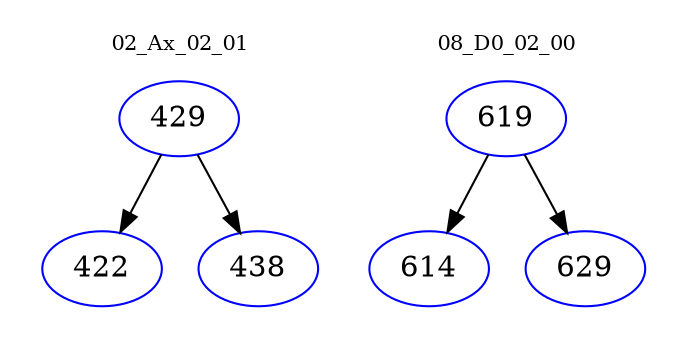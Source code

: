 digraph{
subgraph cluster_0 {
color = white
label = "02_Ax_02_01";
fontsize=10;
T0_429 [label="429", color="blue"]
T0_429 -> T0_422 [color="black"]
T0_422 [label="422", color="blue"]
T0_429 -> T0_438 [color="black"]
T0_438 [label="438", color="blue"]
}
subgraph cluster_1 {
color = white
label = "08_D0_02_00";
fontsize=10;
T1_619 [label="619", color="blue"]
T1_619 -> T1_614 [color="black"]
T1_614 [label="614", color="blue"]
T1_619 -> T1_629 [color="black"]
T1_629 [label="629", color="blue"]
}
}
